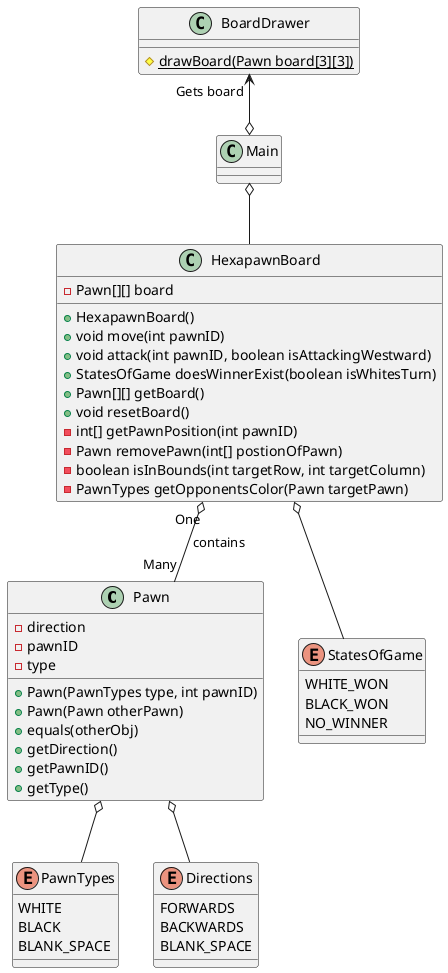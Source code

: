 @startuml
'https://plantuml.com/class-diagram


class Pawn{
    - direction
    - {field} pawnID
    - type
    + Pawn(PawnTypes type, int pawnID)
    + Pawn(Pawn otherPawn)
    + equals(otherObj)
    + getDirection()
    + getPawnID()
    + getType()
}

class HexapawnBoard{
    - Pawn[][] board
    + HexapawnBoard()
    + void move(int pawnID)
    + void attack(int pawnID, boolean isAttackingWestward)
    + StatesOfGame doesWinnerExist(boolean isWhitesTurn)
    + Pawn[][] getBoard()
    + void resetBoard()
    - int[] getPawnPosition(int pawnID)
    - Pawn removePawn(int[] postionOfPawn)
    - boolean isInBounds(int targetRow, int targetColumn)
    - PawnTypes getOpponentsColor(Pawn targetPawn)
}

class BoardDrawer{
    # {static} drawBoard(Pawn board[3][3])
}

class Main{

}

enum PawnTypes{
    WHITE
    BLACK
    BLANK_SPACE
}

enum Directions{
    FORWARDS
    BACKWARDS
    BLANK_SPACE
}

enum StatesOfGame{
    WHITE_WON
    BLACK_WON
    NO_WINNER
}

Pawn o-- PawnTypes
Pawn o-- Directions
HexapawnBoard o-- StatesOfGame
BoardDrawer "Gets board" <--o Main
Main o-- HexapawnBoard
HexapawnBoard "One" o-- "Many" Pawn : contains

@enduml